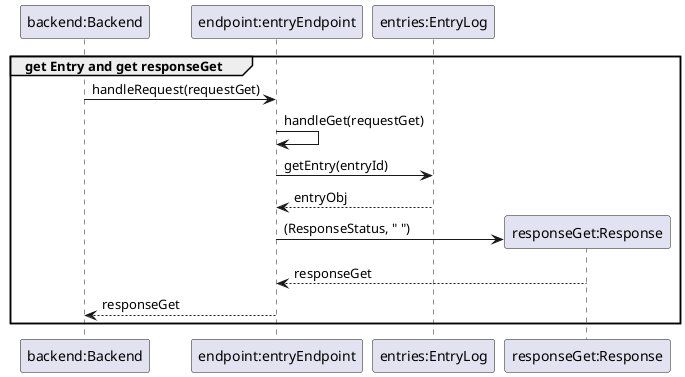 @startuml
'https://plantuml.com/sequence-diagram
group get Entry and get responseGet
participant "backend:Backend" as Backend
participant "endpoint:entryEndpoint" as Endpoint
participant "entries:EntryLog" as EntryLog
participant "responseGet:Response" as ResponseGet

Backend -> Endpoint : handleRequest(requestGet)
Endpoint -> Endpoint : handleGet(requestGet)
Endpoint -> EntryLog : getEntry(entryId)
EntryLog --> Endpoint : entryObj
Endpoint -> ResponseGet ** : (ResponseStatus, " ")
ResponseGet --> Endpoint : responseGet
Endpoint -->Backend: responseGet
end
@enduml